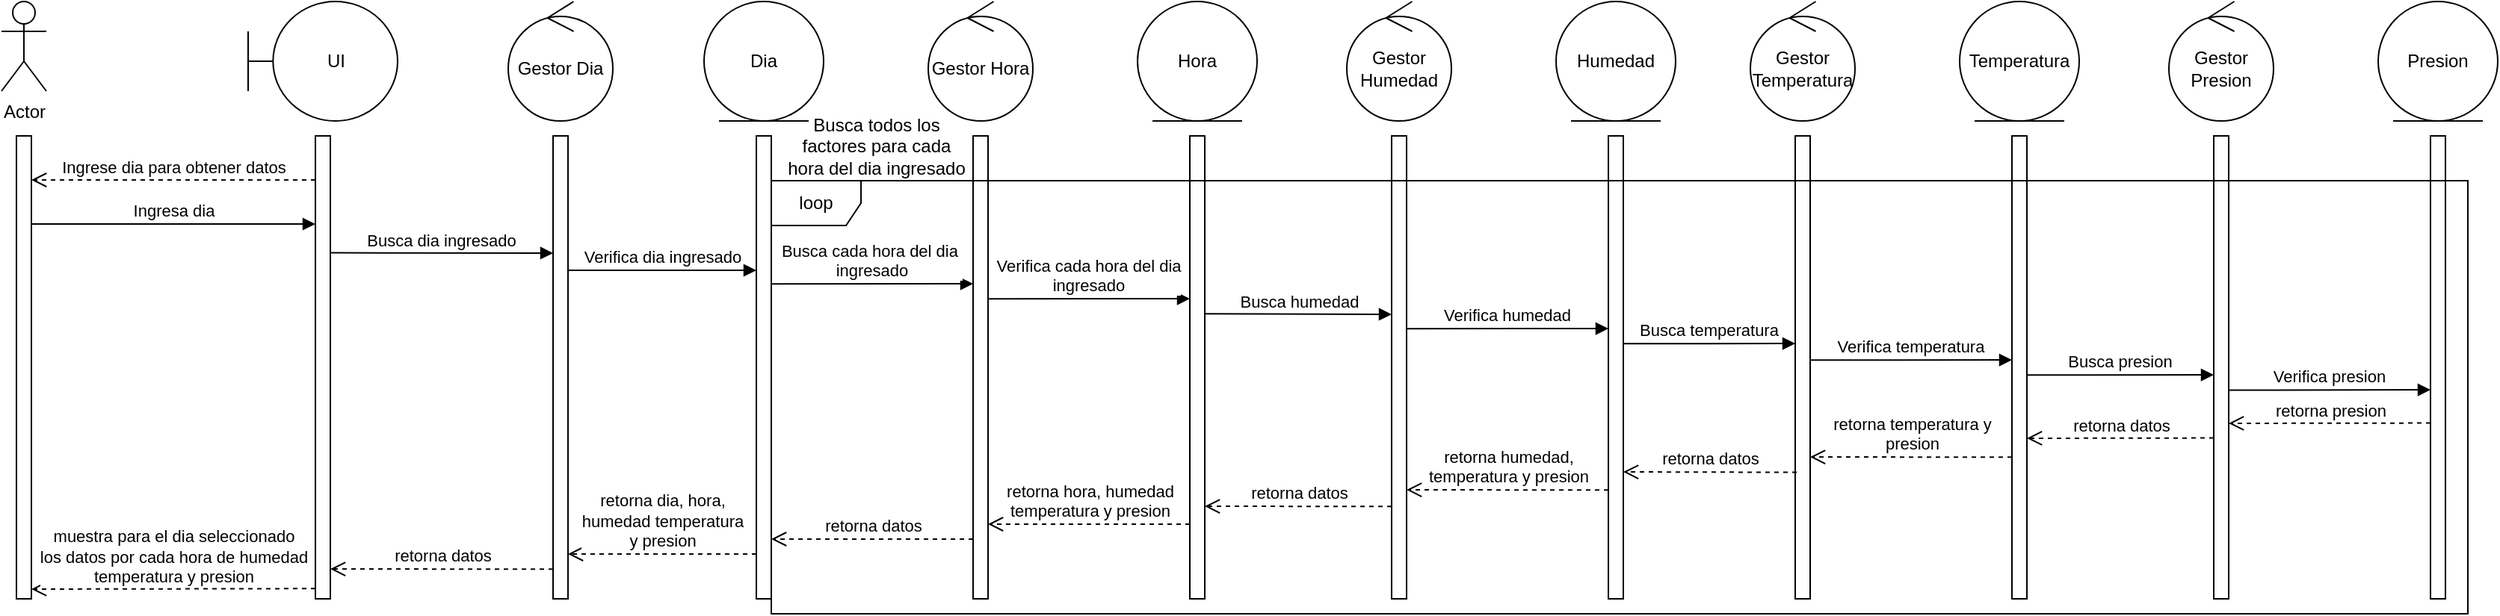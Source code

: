 <mxfile version="21.2.8">
  <diagram name="Página-1" id="8VvDeWbU6D5QOd7dpOgf">
    <mxGraphModel dx="1684" dy="915" grid="1" gridSize="10" guides="1" tooltips="1" connect="1" arrows="1" fold="1" page="1" pageScale="1" pageWidth="827" pageHeight="1169" math="0" shadow="0">
      <root>
        <mxCell id="0" />
        <mxCell id="1" parent="0" />
        <mxCell id="ZW4dNnEKjgz10sUgjqek-1" value="Actor" style="shape=umlActor;verticalLabelPosition=bottom;verticalAlign=top;html=1;outlineConnect=0;" vertex="1" parent="1">
          <mxGeometry x="40" y="80" width="30" height="60" as="geometry" />
        </mxCell>
        <mxCell id="ZW4dNnEKjgz10sUgjqek-2" value="" style="html=1;points=[];perimeter=orthogonalPerimeter;outlineConnect=0;targetShapes=umlLifeline;portConstraint=eastwest;newEdgeStyle={&quot;edgeStyle&quot;:&quot;elbowEdgeStyle&quot;,&quot;elbow&quot;:&quot;vertical&quot;,&quot;curved&quot;:0,&quot;rounded&quot;:0};" vertex="1" parent="1">
          <mxGeometry x="50" y="170" width="10" height="310" as="geometry" />
        </mxCell>
        <mxCell id="ZW4dNnEKjgz10sUgjqek-3" value="UI" style="shape=umlBoundary;whiteSpace=wrap;html=1;" vertex="1" parent="1">
          <mxGeometry x="205" y="80" width="100" height="80" as="geometry" />
        </mxCell>
        <mxCell id="ZW4dNnEKjgz10sUgjqek-4" value="Gestor Dia" style="ellipse;shape=umlControl;whiteSpace=wrap;html=1;" vertex="1" parent="1">
          <mxGeometry x="379" y="80" width="70" height="80" as="geometry" />
        </mxCell>
        <mxCell id="ZW4dNnEKjgz10sUgjqek-5" value="Dia" style="ellipse;shape=umlEntity;whiteSpace=wrap;html=1;" vertex="1" parent="1">
          <mxGeometry x="510" y="80" width="80" height="80" as="geometry" />
        </mxCell>
        <mxCell id="ZW4dNnEKjgz10sUgjqek-6" value="Gestor Hora" style="ellipse;shape=umlControl;whiteSpace=wrap;html=1;" vertex="1" parent="1">
          <mxGeometry x="660" y="80" width="70" height="80" as="geometry" />
        </mxCell>
        <mxCell id="ZW4dNnEKjgz10sUgjqek-7" value="Hora" style="ellipse;shape=umlEntity;whiteSpace=wrap;html=1;" vertex="1" parent="1">
          <mxGeometry x="800" y="80" width="80" height="80" as="geometry" />
        </mxCell>
        <mxCell id="ZW4dNnEKjgz10sUgjqek-8" value="" style="html=1;points=[];perimeter=orthogonalPerimeter;outlineConnect=0;targetShapes=umlLifeline;portConstraint=eastwest;newEdgeStyle={&quot;edgeStyle&quot;:&quot;elbowEdgeStyle&quot;,&quot;elbow&quot;:&quot;vertical&quot;,&quot;curved&quot;:0,&quot;rounded&quot;:0};" vertex="1" parent="1">
          <mxGeometry x="250" y="170" width="10" height="310" as="geometry" />
        </mxCell>
        <mxCell id="ZW4dNnEKjgz10sUgjqek-9" value="" style="html=1;points=[];perimeter=orthogonalPerimeter;outlineConnect=0;targetShapes=umlLifeline;portConstraint=eastwest;newEdgeStyle={&quot;edgeStyle&quot;:&quot;elbowEdgeStyle&quot;,&quot;elbow&quot;:&quot;vertical&quot;,&quot;curved&quot;:0,&quot;rounded&quot;:0};" vertex="1" parent="1">
          <mxGeometry x="409" y="170" width="10" height="310" as="geometry" />
        </mxCell>
        <mxCell id="ZW4dNnEKjgz10sUgjqek-10" value="" style="html=1;points=[];perimeter=orthogonalPerimeter;outlineConnect=0;targetShapes=umlLifeline;portConstraint=eastwest;newEdgeStyle={&quot;edgeStyle&quot;:&quot;elbowEdgeStyle&quot;,&quot;elbow&quot;:&quot;vertical&quot;,&quot;curved&quot;:0,&quot;rounded&quot;:0};" vertex="1" parent="1">
          <mxGeometry x="545" y="170" width="10" height="310" as="geometry" />
        </mxCell>
        <mxCell id="ZW4dNnEKjgz10sUgjqek-11" value="" style="html=1;points=[];perimeter=orthogonalPerimeter;outlineConnect=0;targetShapes=umlLifeline;portConstraint=eastwest;newEdgeStyle={&quot;edgeStyle&quot;:&quot;elbowEdgeStyle&quot;,&quot;elbow&quot;:&quot;vertical&quot;,&quot;curved&quot;:0,&quot;rounded&quot;:0};" vertex="1" parent="1">
          <mxGeometry x="690" y="170" width="10" height="310" as="geometry" />
        </mxCell>
        <mxCell id="ZW4dNnEKjgz10sUgjqek-12" value="" style="html=1;points=[];perimeter=orthogonalPerimeter;outlineConnect=0;targetShapes=umlLifeline;portConstraint=eastwest;newEdgeStyle={&quot;edgeStyle&quot;:&quot;elbowEdgeStyle&quot;,&quot;elbow&quot;:&quot;vertical&quot;,&quot;curved&quot;:0,&quot;rounded&quot;:0};" vertex="1" parent="1">
          <mxGeometry x="835" y="170" width="10" height="310" as="geometry" />
        </mxCell>
        <mxCell id="ZW4dNnEKjgz10sUgjqek-22" value="Ingrese dia para obtener datos" style="html=1;verticalAlign=bottom;endArrow=open;dashed=1;endSize=8;edgeStyle=elbowEdgeStyle;elbow=vertical;curved=0;rounded=0;" edge="1" parent="1">
          <mxGeometry relative="1" as="geometry">
            <mxPoint x="250" y="199.5" as="sourcePoint" />
            <mxPoint x="60" y="199.714" as="targetPoint" />
          </mxGeometry>
        </mxCell>
        <mxCell id="ZW4dNnEKjgz10sUgjqek-23" value="Ingresa dia" style="html=1;verticalAlign=bottom;endArrow=block;edgeStyle=elbowEdgeStyle;elbow=vertical;curved=0;rounded=0;" edge="1" parent="1">
          <mxGeometry width="80" relative="1" as="geometry">
            <mxPoint x="60" y="229" as="sourcePoint" />
            <mxPoint x="250" y="229" as="targetPoint" />
            <mxPoint as="offset" />
          </mxGeometry>
        </mxCell>
        <mxCell id="ZW4dNnEKjgz10sUgjqek-31" value="Gestor Humedad" style="ellipse;shape=umlControl;whiteSpace=wrap;html=1;" vertex="1" parent="1">
          <mxGeometry x="940" y="80" width="70" height="80" as="geometry" />
        </mxCell>
        <mxCell id="ZW4dNnEKjgz10sUgjqek-32" value="Humedad" style="ellipse;shape=umlEntity;whiteSpace=wrap;html=1;" vertex="1" parent="1">
          <mxGeometry x="1080" y="80" width="80" height="80" as="geometry" />
        </mxCell>
        <mxCell id="ZW4dNnEKjgz10sUgjqek-33" value="Gestor Temperatura" style="ellipse;shape=umlControl;whiteSpace=wrap;html=1;" vertex="1" parent="1">
          <mxGeometry x="1210" y="80" width="70" height="80" as="geometry" />
        </mxCell>
        <mxCell id="ZW4dNnEKjgz10sUgjqek-34" value="Temperatura" style="ellipse;shape=umlEntity;whiteSpace=wrap;html=1;" vertex="1" parent="1">
          <mxGeometry x="1350" y="80" width="80" height="80" as="geometry" />
        </mxCell>
        <mxCell id="ZW4dNnEKjgz10sUgjqek-35" value="Gestor Presion" style="ellipse;shape=umlControl;whiteSpace=wrap;html=1;" vertex="1" parent="1">
          <mxGeometry x="1490" y="80" width="70" height="80" as="geometry" />
        </mxCell>
        <mxCell id="ZW4dNnEKjgz10sUgjqek-36" value="Presion" style="ellipse;shape=umlEntity;whiteSpace=wrap;html=1;" vertex="1" parent="1">
          <mxGeometry x="1630" y="80" width="80" height="80" as="geometry" />
        </mxCell>
        <mxCell id="ZW4dNnEKjgz10sUgjqek-37" value="Busca dia ingresado" style="html=1;verticalAlign=bottom;endArrow=block;edgeStyle=elbowEdgeStyle;elbow=vertical;curved=0;rounded=0;" edge="1" parent="1">
          <mxGeometry width="80" relative="1" as="geometry">
            <mxPoint x="260" y="248.286" as="sourcePoint" />
            <mxPoint x="409" y="248.286" as="targetPoint" />
            <mxPoint as="offset" />
          </mxGeometry>
        </mxCell>
        <mxCell id="ZW4dNnEKjgz10sUgjqek-38" value="Verifica dia ingresado" style="html=1;verticalAlign=bottom;endArrow=block;edgeStyle=elbowEdgeStyle;elbow=vertical;curved=0;rounded=0;" edge="1" parent="1" target="ZW4dNnEKjgz10sUgjqek-10">
          <mxGeometry width="80" relative="1" as="geometry">
            <mxPoint x="419" y="259.996" as="sourcePoint" />
            <mxPoint x="568" y="259.996" as="targetPoint" />
            <mxPoint as="offset" />
          </mxGeometry>
        </mxCell>
        <mxCell id="ZW4dNnEKjgz10sUgjqek-39" value="Busca cada hora del dia&amp;nbsp;&lt;br&gt;ingresado" style="html=1;verticalAlign=bottom;endArrow=block;edgeStyle=elbowEdgeStyle;elbow=vertical;curved=0;rounded=0;" edge="1" parent="1">
          <mxGeometry width="80" relative="1" as="geometry">
            <mxPoint x="555" y="269.136" as="sourcePoint" />
            <mxPoint x="690" y="269.143" as="targetPoint" />
            <mxPoint as="offset" />
          </mxGeometry>
        </mxCell>
        <mxCell id="ZW4dNnEKjgz10sUgjqek-40" value="Verifica cada hora del dia&lt;br&gt;ingresado" style="html=1;verticalAlign=bottom;endArrow=block;edgeStyle=elbowEdgeStyle;elbow=vertical;curved=0;rounded=0;" edge="1" parent="1">
          <mxGeometry width="80" relative="1" as="geometry">
            <mxPoint x="700" y="279.136" as="sourcePoint" />
            <mxPoint x="835" y="279.143" as="targetPoint" />
            <mxPoint as="offset" />
          </mxGeometry>
        </mxCell>
        <mxCell id="ZW4dNnEKjgz10sUgjqek-41" value="" style="html=1;points=[];perimeter=orthogonalPerimeter;outlineConnect=0;targetShapes=umlLifeline;portConstraint=eastwest;newEdgeStyle={&quot;edgeStyle&quot;:&quot;elbowEdgeStyle&quot;,&quot;elbow&quot;:&quot;vertical&quot;,&quot;curved&quot;:0,&quot;rounded&quot;:0};" vertex="1" parent="1">
          <mxGeometry x="970" y="170" width="10" height="310" as="geometry" />
        </mxCell>
        <mxCell id="ZW4dNnEKjgz10sUgjqek-42" value="" style="html=1;points=[];perimeter=orthogonalPerimeter;outlineConnect=0;targetShapes=umlLifeline;portConstraint=eastwest;newEdgeStyle={&quot;edgeStyle&quot;:&quot;elbowEdgeStyle&quot;,&quot;elbow&quot;:&quot;vertical&quot;,&quot;curved&quot;:0,&quot;rounded&quot;:0};" vertex="1" parent="1">
          <mxGeometry x="1115" y="170" width="10" height="310" as="geometry" />
        </mxCell>
        <mxCell id="ZW4dNnEKjgz10sUgjqek-43" value="" style="html=1;points=[];perimeter=orthogonalPerimeter;outlineConnect=0;targetShapes=umlLifeline;portConstraint=eastwest;newEdgeStyle={&quot;edgeStyle&quot;:&quot;elbowEdgeStyle&quot;,&quot;elbow&quot;:&quot;vertical&quot;,&quot;curved&quot;:0,&quot;rounded&quot;:0};" vertex="1" parent="1">
          <mxGeometry x="1240" y="170" width="10" height="310" as="geometry" />
        </mxCell>
        <mxCell id="ZW4dNnEKjgz10sUgjqek-44" value="" style="html=1;points=[];perimeter=orthogonalPerimeter;outlineConnect=0;targetShapes=umlLifeline;portConstraint=eastwest;newEdgeStyle={&quot;edgeStyle&quot;:&quot;elbowEdgeStyle&quot;,&quot;elbow&quot;:&quot;vertical&quot;,&quot;curved&quot;:0,&quot;rounded&quot;:0};" vertex="1" parent="1">
          <mxGeometry x="1385" y="170" width="10" height="310" as="geometry" />
        </mxCell>
        <mxCell id="ZW4dNnEKjgz10sUgjqek-45" value="" style="html=1;points=[];perimeter=orthogonalPerimeter;outlineConnect=0;targetShapes=umlLifeline;portConstraint=eastwest;newEdgeStyle={&quot;edgeStyle&quot;:&quot;elbowEdgeStyle&quot;,&quot;elbow&quot;:&quot;vertical&quot;,&quot;curved&quot;:0,&quot;rounded&quot;:0};" vertex="1" parent="1">
          <mxGeometry x="1520" y="170" width="10" height="310" as="geometry" />
        </mxCell>
        <mxCell id="ZW4dNnEKjgz10sUgjqek-46" value="" style="html=1;points=[];perimeter=orthogonalPerimeter;outlineConnect=0;targetShapes=umlLifeline;portConstraint=eastwest;newEdgeStyle={&quot;edgeStyle&quot;:&quot;elbowEdgeStyle&quot;,&quot;elbow&quot;:&quot;vertical&quot;,&quot;curved&quot;:0,&quot;rounded&quot;:0};" vertex="1" parent="1">
          <mxGeometry x="1665" y="170" width="10" height="310" as="geometry" />
        </mxCell>
        <mxCell id="ZW4dNnEKjgz10sUgjqek-47" value="Busca humedad" style="html=1;verticalAlign=bottom;endArrow=block;edgeStyle=elbowEdgeStyle;elbow=vertical;curved=0;rounded=0;entryX=0;entryY=0.387;entryDx=0;entryDy=0;entryPerimeter=0;" edge="1" parent="1" target="ZW4dNnEKjgz10sUgjqek-41">
          <mxGeometry width="80" relative="1" as="geometry">
            <mxPoint x="845" y="289.136" as="sourcePoint" />
            <mxPoint x="980" y="289.143" as="targetPoint" />
            <mxPoint as="offset" />
          </mxGeometry>
        </mxCell>
        <mxCell id="ZW4dNnEKjgz10sUgjqek-48" value="Verifica humedad" style="html=1;verticalAlign=bottom;endArrow=block;edgeStyle=elbowEdgeStyle;elbow=vertical;curved=0;rounded=0;" edge="1" parent="1" target="ZW4dNnEKjgz10sUgjqek-42">
          <mxGeometry width="80" relative="1" as="geometry">
            <mxPoint x="980" y="299.136" as="sourcePoint" />
            <mxPoint x="1105" y="300" as="targetPoint" />
            <mxPoint as="offset" />
          </mxGeometry>
        </mxCell>
        <mxCell id="ZW4dNnEKjgz10sUgjqek-49" value="Busca temperatura" style="html=1;verticalAlign=bottom;endArrow=block;edgeStyle=elbowEdgeStyle;elbow=vertical;curved=0;rounded=0;" edge="1" parent="1" target="ZW4dNnEKjgz10sUgjqek-43">
          <mxGeometry width="80" relative="1" as="geometry">
            <mxPoint x="1125" y="309.136" as="sourcePoint" />
            <mxPoint x="1250" y="310" as="targetPoint" />
            <mxPoint as="offset" />
          </mxGeometry>
        </mxCell>
        <mxCell id="ZW4dNnEKjgz10sUgjqek-50" value="Verifica temperatura" style="html=1;verticalAlign=bottom;endArrow=block;edgeStyle=elbowEdgeStyle;elbow=vertical;curved=0;rounded=0;" edge="1" parent="1">
          <mxGeometry width="80" relative="1" as="geometry">
            <mxPoint x="1250" y="320.136" as="sourcePoint" />
            <mxPoint x="1385" y="320" as="targetPoint" />
            <mxPoint as="offset" />
          </mxGeometry>
        </mxCell>
        <mxCell id="ZW4dNnEKjgz10sUgjqek-51" value="Busca presion" style="html=1;verticalAlign=bottom;endArrow=block;edgeStyle=elbowEdgeStyle;elbow=vertical;curved=0;rounded=0;" edge="1" parent="1" target="ZW4dNnEKjgz10sUgjqek-45">
          <mxGeometry width="80" relative="1" as="geometry">
            <mxPoint x="1395" y="330.136" as="sourcePoint" />
            <mxPoint x="1530" y="330" as="targetPoint" />
            <mxPoint as="offset" />
          </mxGeometry>
        </mxCell>
        <mxCell id="ZW4dNnEKjgz10sUgjqek-52" value="Verifica presion" style="html=1;verticalAlign=bottom;endArrow=block;edgeStyle=elbowEdgeStyle;elbow=vertical;curved=0;rounded=0;" edge="1" parent="1">
          <mxGeometry width="80" relative="1" as="geometry">
            <mxPoint x="1530" y="340.276" as="sourcePoint" />
            <mxPoint x="1665" y="340.14" as="targetPoint" />
            <mxPoint as="offset" />
          </mxGeometry>
        </mxCell>
        <mxCell id="ZW4dNnEKjgz10sUgjqek-53" value="retorna presion" style="html=1;verticalAlign=bottom;endArrow=open;dashed=1;endSize=8;edgeStyle=elbowEdgeStyle;elbow=vertical;curved=0;rounded=0;" edge="1" parent="1">
          <mxGeometry relative="1" as="geometry">
            <mxPoint x="1665" y="362.286" as="sourcePoint" />
            <mxPoint x="1530" y="362.286" as="targetPoint" />
          </mxGeometry>
        </mxCell>
        <mxCell id="ZW4dNnEKjgz10sUgjqek-54" value="retorna datos" style="html=1;verticalAlign=bottom;endArrow=open;dashed=1;endSize=8;edgeStyle=elbowEdgeStyle;elbow=vertical;curved=0;rounded=0;" edge="1" parent="1" target="ZW4dNnEKjgz10sUgjqek-44">
          <mxGeometry relative="1" as="geometry">
            <mxPoint x="1520" y="372.286" as="sourcePoint" />
            <mxPoint x="1385" y="372.286" as="targetPoint" />
          </mxGeometry>
        </mxCell>
        <mxCell id="ZW4dNnEKjgz10sUgjqek-55" value="retorna temperatura y &lt;br&gt;presion" style="html=1;verticalAlign=bottom;endArrow=open;dashed=1;endSize=8;edgeStyle=elbowEdgeStyle;elbow=vertical;curved=0;rounded=0;" edge="1" parent="1">
          <mxGeometry relative="1" as="geometry">
            <mxPoint x="1385" y="385.146" as="sourcePoint" />
            <mxPoint x="1250" y="385.146" as="targetPoint" />
          </mxGeometry>
        </mxCell>
        <mxCell id="ZW4dNnEKjgz10sUgjqek-56" value="retorna datos" style="html=1;verticalAlign=bottom;endArrow=open;dashed=1;endSize=8;edgeStyle=elbowEdgeStyle;elbow=vertical;curved=0;rounded=0;" edge="1" parent="1">
          <mxGeometry relative="1" as="geometry">
            <mxPoint x="1241" y="395.286" as="sourcePoint" />
            <mxPoint x="1125" y="395.143" as="targetPoint" />
          </mxGeometry>
        </mxCell>
        <mxCell id="ZW4dNnEKjgz10sUgjqek-57" value="retorna humedad, &lt;br&gt;temperatura y presion" style="html=1;verticalAlign=bottom;endArrow=open;dashed=1;endSize=8;edgeStyle=elbowEdgeStyle;elbow=vertical;curved=0;rounded=0;" edge="1" parent="1">
          <mxGeometry relative="1" as="geometry">
            <mxPoint x="1115" y="407.146" as="sourcePoint" />
            <mxPoint x="980" y="407.146" as="targetPoint" />
          </mxGeometry>
        </mxCell>
        <mxCell id="ZW4dNnEKjgz10sUgjqek-59" value="retorna datos" style="html=1;verticalAlign=bottom;endArrow=open;dashed=1;endSize=8;edgeStyle=elbowEdgeStyle;elbow=vertical;curved=0;rounded=0;" edge="1" parent="1">
          <mxGeometry relative="1" as="geometry">
            <mxPoint x="970" y="418.146" as="sourcePoint" />
            <mxPoint x="845" y="418.143" as="targetPoint" />
          </mxGeometry>
        </mxCell>
        <mxCell id="ZW4dNnEKjgz10sUgjqek-60" value="retorna hora, humedad&lt;br&gt;temperatura y presion" style="html=1;verticalAlign=bottom;endArrow=open;dashed=1;endSize=8;edgeStyle=elbowEdgeStyle;elbow=vertical;curved=0;rounded=0;" edge="1" parent="1">
          <mxGeometry relative="1" as="geometry">
            <mxPoint x="835" y="429.996" as="sourcePoint" />
            <mxPoint x="700" y="429.996" as="targetPoint" />
          </mxGeometry>
        </mxCell>
        <mxCell id="ZW4dNnEKjgz10sUgjqek-61" value="retorna datos" style="html=1;verticalAlign=bottom;endArrow=open;dashed=1;endSize=8;edgeStyle=elbowEdgeStyle;elbow=vertical;curved=0;rounded=0;" edge="1" parent="1" target="ZW4dNnEKjgz10sUgjqek-10">
          <mxGeometry relative="1" as="geometry">
            <mxPoint x="690" y="440.006" as="sourcePoint" />
            <mxPoint x="565" y="440.003" as="targetPoint" />
          </mxGeometry>
        </mxCell>
        <mxCell id="ZW4dNnEKjgz10sUgjqek-62" value="retorna dia, hora, &lt;br&gt;humedad temperatura &lt;br&gt;y presion" style="html=1;verticalAlign=bottom;endArrow=open;dashed=1;endSize=8;edgeStyle=elbowEdgeStyle;elbow=vertical;curved=0;rounded=0;" edge="1" parent="1" target="ZW4dNnEKjgz10sUgjqek-9">
          <mxGeometry relative="1" as="geometry">
            <mxPoint x="545" y="449.996" as="sourcePoint" />
            <mxPoint x="410" y="449.996" as="targetPoint" />
          </mxGeometry>
        </mxCell>
        <mxCell id="ZW4dNnEKjgz10sUgjqek-63" value="retorna datos" style="html=1;verticalAlign=bottom;endArrow=open;dashed=1;endSize=8;edgeStyle=elbowEdgeStyle;elbow=vertical;curved=0;rounded=0;" edge="1" parent="1" target="ZW4dNnEKjgz10sUgjqek-8">
          <mxGeometry x="-0.003" relative="1" as="geometry">
            <mxPoint x="409" y="460.146" as="sourcePoint" />
            <mxPoint x="274" y="460.14" as="targetPoint" />
            <mxPoint as="offset" />
          </mxGeometry>
        </mxCell>
        <mxCell id="ZW4dNnEKjgz10sUgjqek-65" value="muestra para el dia seleccionado&lt;br&gt;los datos por cada hora de humedad&lt;br&gt;temperatura y presion" style="html=1;verticalAlign=bottom;endArrow=open;dashed=1;endSize=8;edgeStyle=elbowEdgeStyle;elbow=vertical;curved=0;rounded=0;" edge="1" parent="1">
          <mxGeometry x="-0.003" relative="1" as="geometry">
            <mxPoint x="250" y="473.146" as="sourcePoint" />
            <mxPoint x="60" y="473.429" as="targetPoint" />
            <mxPoint as="offset" />
          </mxGeometry>
        </mxCell>
        <mxCell id="ZW4dNnEKjgz10sUgjqek-66" value="loop" style="shape=umlFrame;whiteSpace=wrap;html=1;pointerEvents=0;" vertex="1" parent="1">
          <mxGeometry x="555" y="200" width="1135" height="290" as="geometry" />
        </mxCell>
        <mxCell id="ZW4dNnEKjgz10sUgjqek-67" value="Busca todos los &lt;br&gt;factores para cada &lt;br&gt;hora del dia ingresado" style="text;html=1;align=center;verticalAlign=middle;resizable=0;points=[];autosize=1;strokeColor=none;fillColor=none;" vertex="1" parent="1">
          <mxGeometry x="555" y="147" width="140" height="60" as="geometry" />
        </mxCell>
      </root>
    </mxGraphModel>
  </diagram>
</mxfile>
